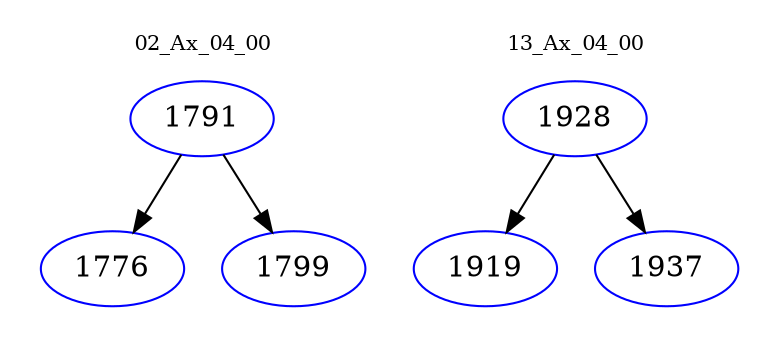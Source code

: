 digraph{
subgraph cluster_0 {
color = white
label = "02_Ax_04_00";
fontsize=10;
T0_1791 [label="1791", color="blue"]
T0_1791 -> T0_1776 [color="black"]
T0_1776 [label="1776", color="blue"]
T0_1791 -> T0_1799 [color="black"]
T0_1799 [label="1799", color="blue"]
}
subgraph cluster_1 {
color = white
label = "13_Ax_04_00";
fontsize=10;
T1_1928 [label="1928", color="blue"]
T1_1928 -> T1_1919 [color="black"]
T1_1919 [label="1919", color="blue"]
T1_1928 -> T1_1937 [color="black"]
T1_1937 [label="1937", color="blue"]
}
}
